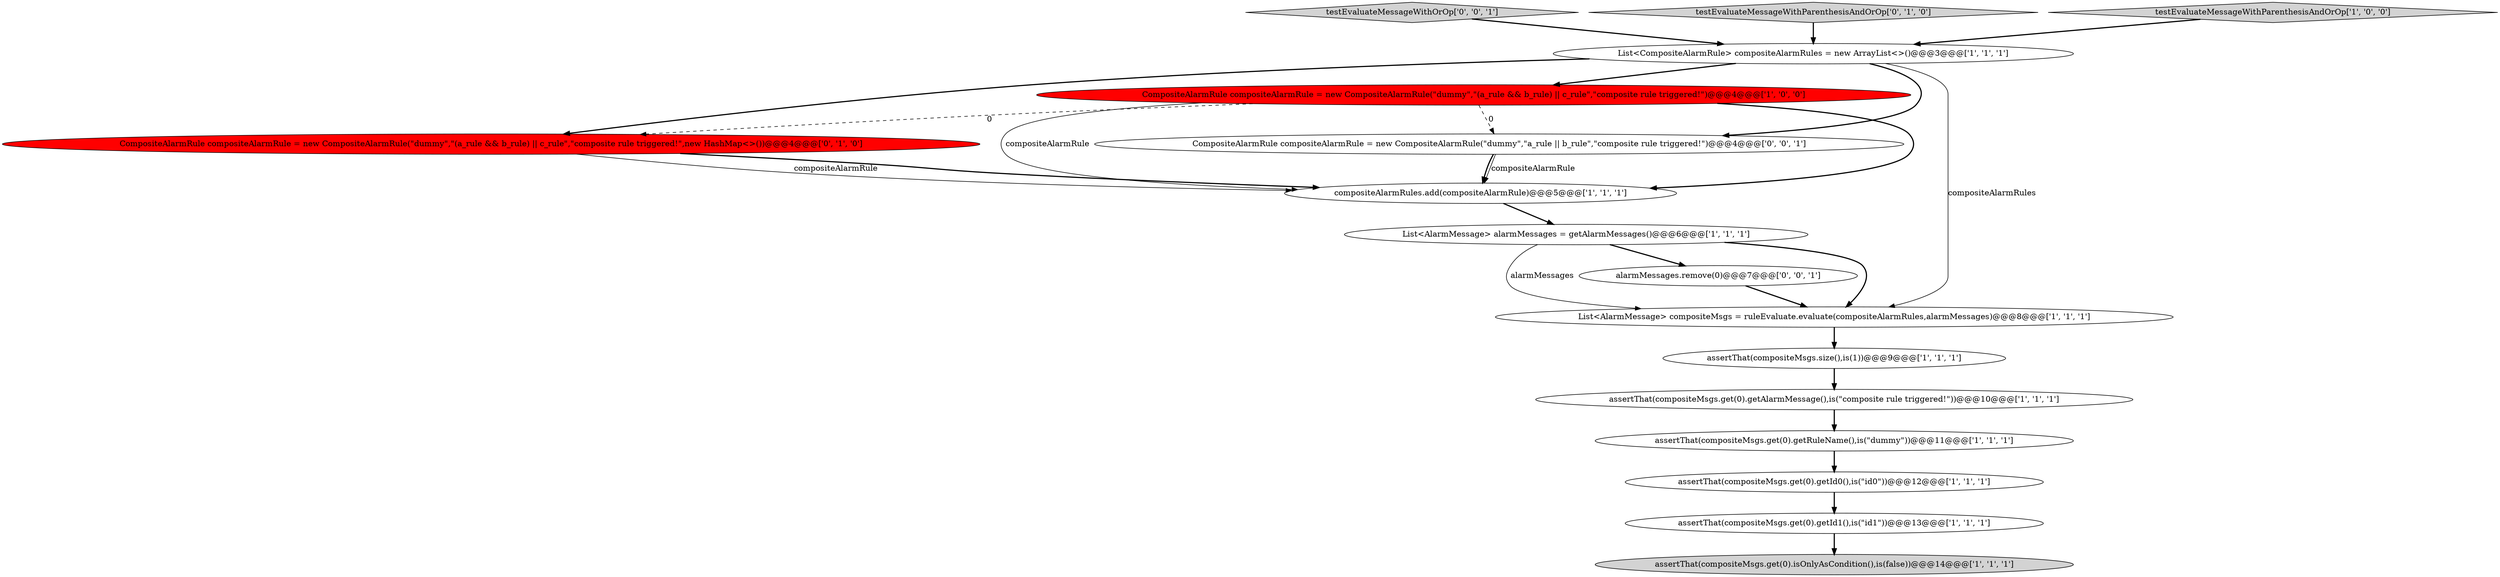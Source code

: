 digraph {
3 [style = filled, label = "assertThat(compositeMsgs.get(0).getAlarmMessage(),is(\"composite rule triggered!\"))@@@10@@@['1', '1', '1']", fillcolor = white, shape = ellipse image = "AAA0AAABBB1BBB"];
14 [style = filled, label = "alarmMessages.remove(0)@@@7@@@['0', '0', '1']", fillcolor = white, shape = ellipse image = "AAA0AAABBB3BBB"];
13 [style = filled, label = "CompositeAlarmRule compositeAlarmRule = new CompositeAlarmRule(\"dummy\",\"(a_rule && b_rule) || c_rule\",\"composite rule triggered!\",new HashMap<>())@@@4@@@['0', '1', '0']", fillcolor = red, shape = ellipse image = "AAA1AAABBB2BBB"];
15 [style = filled, label = "testEvaluateMessageWithOrOp['0', '0', '1']", fillcolor = lightgray, shape = diamond image = "AAA0AAABBB3BBB"];
7 [style = filled, label = "List<CompositeAlarmRule> compositeAlarmRules = new ArrayList<>()@@@3@@@['1', '1', '1']", fillcolor = white, shape = ellipse image = "AAA0AAABBB1BBB"];
16 [style = filled, label = "CompositeAlarmRule compositeAlarmRule = new CompositeAlarmRule(\"dummy\",\"a_rule || b_rule\",\"composite rule triggered!\")@@@4@@@['0', '0', '1']", fillcolor = white, shape = ellipse image = "AAA0AAABBB3BBB"];
10 [style = filled, label = "assertThat(compositeMsgs.get(0).getId0(),is(\"id0\"))@@@12@@@['1', '1', '1']", fillcolor = white, shape = ellipse image = "AAA0AAABBB1BBB"];
12 [style = filled, label = "testEvaluateMessageWithParenthesisAndOrOp['0', '1', '0']", fillcolor = lightgray, shape = diamond image = "AAA0AAABBB2BBB"];
6 [style = filled, label = "assertThat(compositeMsgs.get(0).isOnlyAsCondition(),is(false))@@@14@@@['1', '1', '1']", fillcolor = lightgray, shape = ellipse image = "AAA0AAABBB1BBB"];
8 [style = filled, label = "List<AlarmMessage> alarmMessages = getAlarmMessages()@@@6@@@['1', '1', '1']", fillcolor = white, shape = ellipse image = "AAA0AAABBB1BBB"];
1 [style = filled, label = "testEvaluateMessageWithParenthesisAndOrOp['1', '0', '0']", fillcolor = lightgray, shape = diamond image = "AAA0AAABBB1BBB"];
11 [style = filled, label = "CompositeAlarmRule compositeAlarmRule = new CompositeAlarmRule(\"dummy\",\"(a_rule && b_rule) || c_rule\",\"composite rule triggered!\")@@@4@@@['1', '0', '0']", fillcolor = red, shape = ellipse image = "AAA1AAABBB1BBB"];
2 [style = filled, label = "compositeAlarmRules.add(compositeAlarmRule)@@@5@@@['1', '1', '1']", fillcolor = white, shape = ellipse image = "AAA0AAABBB1BBB"];
0 [style = filled, label = "assertThat(compositeMsgs.size(),is(1))@@@9@@@['1', '1', '1']", fillcolor = white, shape = ellipse image = "AAA0AAABBB1BBB"];
9 [style = filled, label = "assertThat(compositeMsgs.get(0).getRuleName(),is(\"dummy\"))@@@11@@@['1', '1', '1']", fillcolor = white, shape = ellipse image = "AAA0AAABBB1BBB"];
4 [style = filled, label = "assertThat(compositeMsgs.get(0).getId1(),is(\"id1\"))@@@13@@@['1', '1', '1']", fillcolor = white, shape = ellipse image = "AAA0AAABBB1BBB"];
5 [style = filled, label = "List<AlarmMessage> compositeMsgs = ruleEvaluate.evaluate(compositeAlarmRules,alarmMessages)@@@8@@@['1', '1', '1']", fillcolor = white, shape = ellipse image = "AAA0AAABBB1BBB"];
7->13 [style = bold, label=""];
0->3 [style = bold, label=""];
7->11 [style = bold, label=""];
15->7 [style = bold, label=""];
4->6 [style = bold, label=""];
11->16 [style = dashed, label="0"];
8->14 [style = bold, label=""];
9->10 [style = bold, label=""];
11->2 [style = solid, label="compositeAlarmRule"];
16->2 [style = bold, label=""];
1->7 [style = bold, label=""];
12->7 [style = bold, label=""];
11->2 [style = bold, label=""];
3->9 [style = bold, label=""];
13->2 [style = solid, label="compositeAlarmRule"];
7->5 [style = solid, label="compositeAlarmRules"];
11->13 [style = dashed, label="0"];
8->5 [style = bold, label=""];
5->0 [style = bold, label=""];
8->5 [style = solid, label="alarmMessages"];
7->16 [style = bold, label=""];
13->2 [style = bold, label=""];
10->4 [style = bold, label=""];
2->8 [style = bold, label=""];
16->2 [style = solid, label="compositeAlarmRule"];
14->5 [style = bold, label=""];
}
